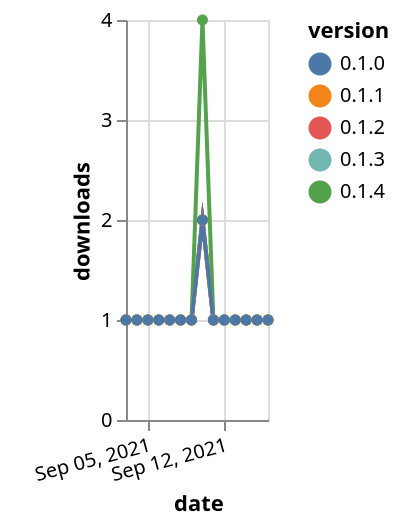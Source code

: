 {"$schema": "https://vega.github.io/schema/vega-lite/v5.json", "description": "A simple bar chart with embedded data.", "data": {"values": [{"date": "2021-09-03", "total": 149, "delta": 1, "version": "0.1.3"}, {"date": "2021-09-04", "total": 150, "delta": 1, "version": "0.1.3"}, {"date": "2021-09-05", "total": 151, "delta": 1, "version": "0.1.3"}, {"date": "2021-09-06", "total": 152, "delta": 1, "version": "0.1.3"}, {"date": "2021-09-07", "total": 153, "delta": 1, "version": "0.1.3"}, {"date": "2021-09-08", "total": 154, "delta": 1, "version": "0.1.3"}, {"date": "2021-09-09", "total": 155, "delta": 1, "version": "0.1.3"}, {"date": "2021-09-10", "total": 157, "delta": 2, "version": "0.1.3"}, {"date": "2021-09-11", "total": 158, "delta": 1, "version": "0.1.3"}, {"date": "2021-09-12", "total": 159, "delta": 1, "version": "0.1.3"}, {"date": "2021-09-13", "total": 160, "delta": 1, "version": "0.1.3"}, {"date": "2021-09-14", "total": 161, "delta": 1, "version": "0.1.3"}, {"date": "2021-09-15", "total": 162, "delta": 1, "version": "0.1.3"}, {"date": "2021-09-16", "total": 163, "delta": 1, "version": "0.1.3"}, {"date": "2021-09-03", "total": 144, "delta": 1, "version": "0.1.2"}, {"date": "2021-09-04", "total": 145, "delta": 1, "version": "0.1.2"}, {"date": "2021-09-05", "total": 146, "delta": 1, "version": "0.1.2"}, {"date": "2021-09-06", "total": 147, "delta": 1, "version": "0.1.2"}, {"date": "2021-09-07", "total": 148, "delta": 1, "version": "0.1.2"}, {"date": "2021-09-08", "total": 149, "delta": 1, "version": "0.1.2"}, {"date": "2021-09-09", "total": 150, "delta": 1, "version": "0.1.2"}, {"date": "2021-09-10", "total": 152, "delta": 2, "version": "0.1.2"}, {"date": "2021-09-11", "total": 153, "delta": 1, "version": "0.1.2"}, {"date": "2021-09-12", "total": 154, "delta": 1, "version": "0.1.2"}, {"date": "2021-09-13", "total": 155, "delta": 1, "version": "0.1.2"}, {"date": "2021-09-14", "total": 156, "delta": 1, "version": "0.1.2"}, {"date": "2021-09-15", "total": 157, "delta": 1, "version": "0.1.2"}, {"date": "2021-09-16", "total": 158, "delta": 1, "version": "0.1.2"}, {"date": "2021-09-03", "total": 133, "delta": 1, "version": "0.1.4"}, {"date": "2021-09-04", "total": 134, "delta": 1, "version": "0.1.4"}, {"date": "2021-09-05", "total": 135, "delta": 1, "version": "0.1.4"}, {"date": "2021-09-06", "total": 136, "delta": 1, "version": "0.1.4"}, {"date": "2021-09-07", "total": 137, "delta": 1, "version": "0.1.4"}, {"date": "2021-09-08", "total": 138, "delta": 1, "version": "0.1.4"}, {"date": "2021-09-09", "total": 139, "delta": 1, "version": "0.1.4"}, {"date": "2021-09-10", "total": 143, "delta": 4, "version": "0.1.4"}, {"date": "2021-09-11", "total": 144, "delta": 1, "version": "0.1.4"}, {"date": "2021-09-12", "total": 145, "delta": 1, "version": "0.1.4"}, {"date": "2021-09-13", "total": 146, "delta": 1, "version": "0.1.4"}, {"date": "2021-09-14", "total": 147, "delta": 1, "version": "0.1.4"}, {"date": "2021-09-15", "total": 148, "delta": 1, "version": "0.1.4"}, {"date": "2021-09-16", "total": 149, "delta": 1, "version": "0.1.4"}, {"date": "2021-09-03", "total": 142, "delta": 1, "version": "0.1.1"}, {"date": "2021-09-04", "total": 143, "delta": 1, "version": "0.1.1"}, {"date": "2021-09-05", "total": 144, "delta": 1, "version": "0.1.1"}, {"date": "2021-09-06", "total": 145, "delta": 1, "version": "0.1.1"}, {"date": "2021-09-07", "total": 146, "delta": 1, "version": "0.1.1"}, {"date": "2021-09-08", "total": 147, "delta": 1, "version": "0.1.1"}, {"date": "2021-09-09", "total": 148, "delta": 1, "version": "0.1.1"}, {"date": "2021-09-10", "total": 150, "delta": 2, "version": "0.1.1"}, {"date": "2021-09-11", "total": 151, "delta": 1, "version": "0.1.1"}, {"date": "2021-09-12", "total": 152, "delta": 1, "version": "0.1.1"}, {"date": "2021-09-13", "total": 153, "delta": 1, "version": "0.1.1"}, {"date": "2021-09-14", "total": 154, "delta": 1, "version": "0.1.1"}, {"date": "2021-09-15", "total": 155, "delta": 1, "version": "0.1.1"}, {"date": "2021-09-16", "total": 156, "delta": 1, "version": "0.1.1"}, {"date": "2021-09-03", "total": 147, "delta": 1, "version": "0.1.0"}, {"date": "2021-09-04", "total": 148, "delta": 1, "version": "0.1.0"}, {"date": "2021-09-05", "total": 149, "delta": 1, "version": "0.1.0"}, {"date": "2021-09-06", "total": 150, "delta": 1, "version": "0.1.0"}, {"date": "2021-09-07", "total": 151, "delta": 1, "version": "0.1.0"}, {"date": "2021-09-08", "total": 152, "delta": 1, "version": "0.1.0"}, {"date": "2021-09-09", "total": 153, "delta": 1, "version": "0.1.0"}, {"date": "2021-09-10", "total": 155, "delta": 2, "version": "0.1.0"}, {"date": "2021-09-11", "total": 156, "delta": 1, "version": "0.1.0"}, {"date": "2021-09-12", "total": 157, "delta": 1, "version": "0.1.0"}, {"date": "2021-09-13", "total": 158, "delta": 1, "version": "0.1.0"}, {"date": "2021-09-14", "total": 159, "delta": 1, "version": "0.1.0"}, {"date": "2021-09-15", "total": 160, "delta": 1, "version": "0.1.0"}, {"date": "2021-09-16", "total": 161, "delta": 1, "version": "0.1.0"}]}, "width": "container", "mark": {"type": "line", "point": {"filled": true}}, "encoding": {"x": {"field": "date", "type": "temporal", "timeUnit": "yearmonthdate", "title": "date", "axis": {"labelAngle": -15}}, "y": {"field": "delta", "type": "quantitative", "title": "downloads"}, "color": {"field": "version", "type": "nominal"}, "tooltip": {"field": "delta"}}}